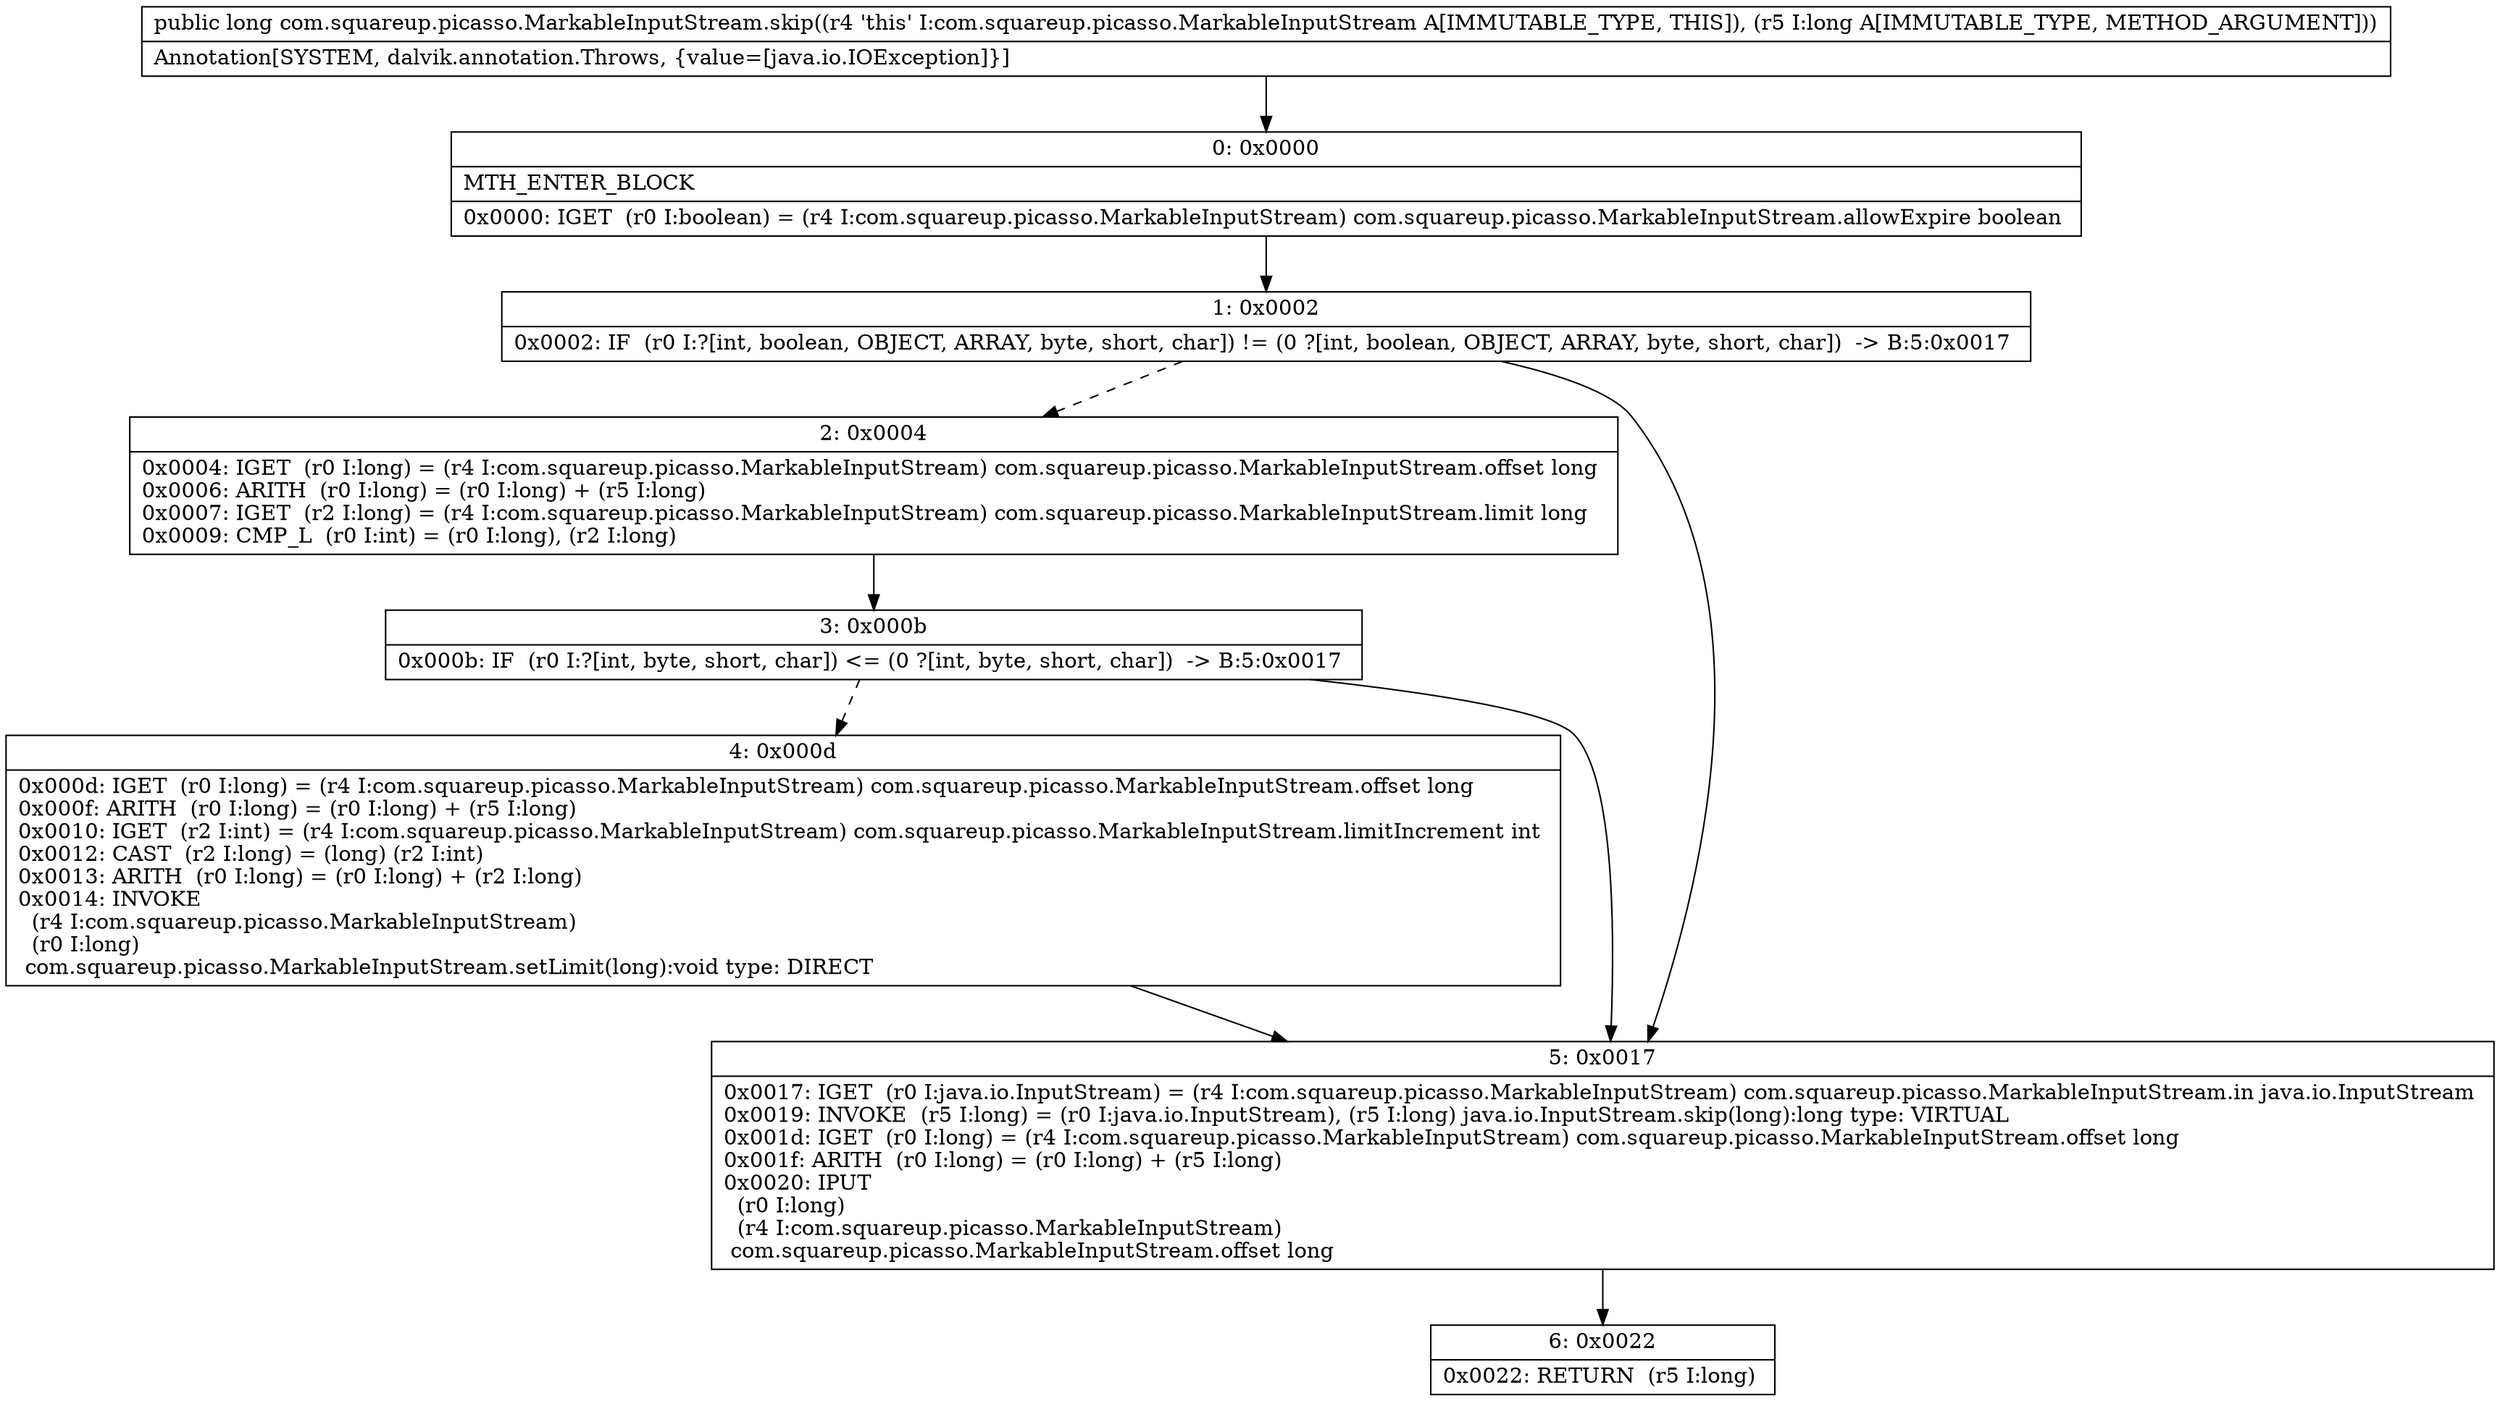 digraph "CFG forcom.squareup.picasso.MarkableInputStream.skip(J)J" {
Node_0 [shape=record,label="{0\:\ 0x0000|MTH_ENTER_BLOCK\l|0x0000: IGET  (r0 I:boolean) = (r4 I:com.squareup.picasso.MarkableInputStream) com.squareup.picasso.MarkableInputStream.allowExpire boolean \l}"];
Node_1 [shape=record,label="{1\:\ 0x0002|0x0002: IF  (r0 I:?[int, boolean, OBJECT, ARRAY, byte, short, char]) != (0 ?[int, boolean, OBJECT, ARRAY, byte, short, char])  \-\> B:5:0x0017 \l}"];
Node_2 [shape=record,label="{2\:\ 0x0004|0x0004: IGET  (r0 I:long) = (r4 I:com.squareup.picasso.MarkableInputStream) com.squareup.picasso.MarkableInputStream.offset long \l0x0006: ARITH  (r0 I:long) = (r0 I:long) + (r5 I:long) \l0x0007: IGET  (r2 I:long) = (r4 I:com.squareup.picasso.MarkableInputStream) com.squareup.picasso.MarkableInputStream.limit long \l0x0009: CMP_L  (r0 I:int) = (r0 I:long), (r2 I:long) \l}"];
Node_3 [shape=record,label="{3\:\ 0x000b|0x000b: IF  (r0 I:?[int, byte, short, char]) \<= (0 ?[int, byte, short, char])  \-\> B:5:0x0017 \l}"];
Node_4 [shape=record,label="{4\:\ 0x000d|0x000d: IGET  (r0 I:long) = (r4 I:com.squareup.picasso.MarkableInputStream) com.squareup.picasso.MarkableInputStream.offset long \l0x000f: ARITH  (r0 I:long) = (r0 I:long) + (r5 I:long) \l0x0010: IGET  (r2 I:int) = (r4 I:com.squareup.picasso.MarkableInputStream) com.squareup.picasso.MarkableInputStream.limitIncrement int \l0x0012: CAST  (r2 I:long) = (long) (r2 I:int) \l0x0013: ARITH  (r0 I:long) = (r0 I:long) + (r2 I:long) \l0x0014: INVOKE  \l  (r4 I:com.squareup.picasso.MarkableInputStream)\l  (r0 I:long)\l com.squareup.picasso.MarkableInputStream.setLimit(long):void type: DIRECT \l}"];
Node_5 [shape=record,label="{5\:\ 0x0017|0x0017: IGET  (r0 I:java.io.InputStream) = (r4 I:com.squareup.picasso.MarkableInputStream) com.squareup.picasso.MarkableInputStream.in java.io.InputStream \l0x0019: INVOKE  (r5 I:long) = (r0 I:java.io.InputStream), (r5 I:long) java.io.InputStream.skip(long):long type: VIRTUAL \l0x001d: IGET  (r0 I:long) = (r4 I:com.squareup.picasso.MarkableInputStream) com.squareup.picasso.MarkableInputStream.offset long \l0x001f: ARITH  (r0 I:long) = (r0 I:long) + (r5 I:long) \l0x0020: IPUT  \l  (r0 I:long)\l  (r4 I:com.squareup.picasso.MarkableInputStream)\l com.squareup.picasso.MarkableInputStream.offset long \l}"];
Node_6 [shape=record,label="{6\:\ 0x0022|0x0022: RETURN  (r5 I:long) \l}"];
MethodNode[shape=record,label="{public long com.squareup.picasso.MarkableInputStream.skip((r4 'this' I:com.squareup.picasso.MarkableInputStream A[IMMUTABLE_TYPE, THIS]), (r5 I:long A[IMMUTABLE_TYPE, METHOD_ARGUMENT]))  | Annotation[SYSTEM, dalvik.annotation.Throws, \{value=[java.io.IOException]\}]\l}"];
MethodNode -> Node_0;
Node_0 -> Node_1;
Node_1 -> Node_2[style=dashed];
Node_1 -> Node_5;
Node_2 -> Node_3;
Node_3 -> Node_4[style=dashed];
Node_3 -> Node_5;
Node_4 -> Node_5;
Node_5 -> Node_6;
}

